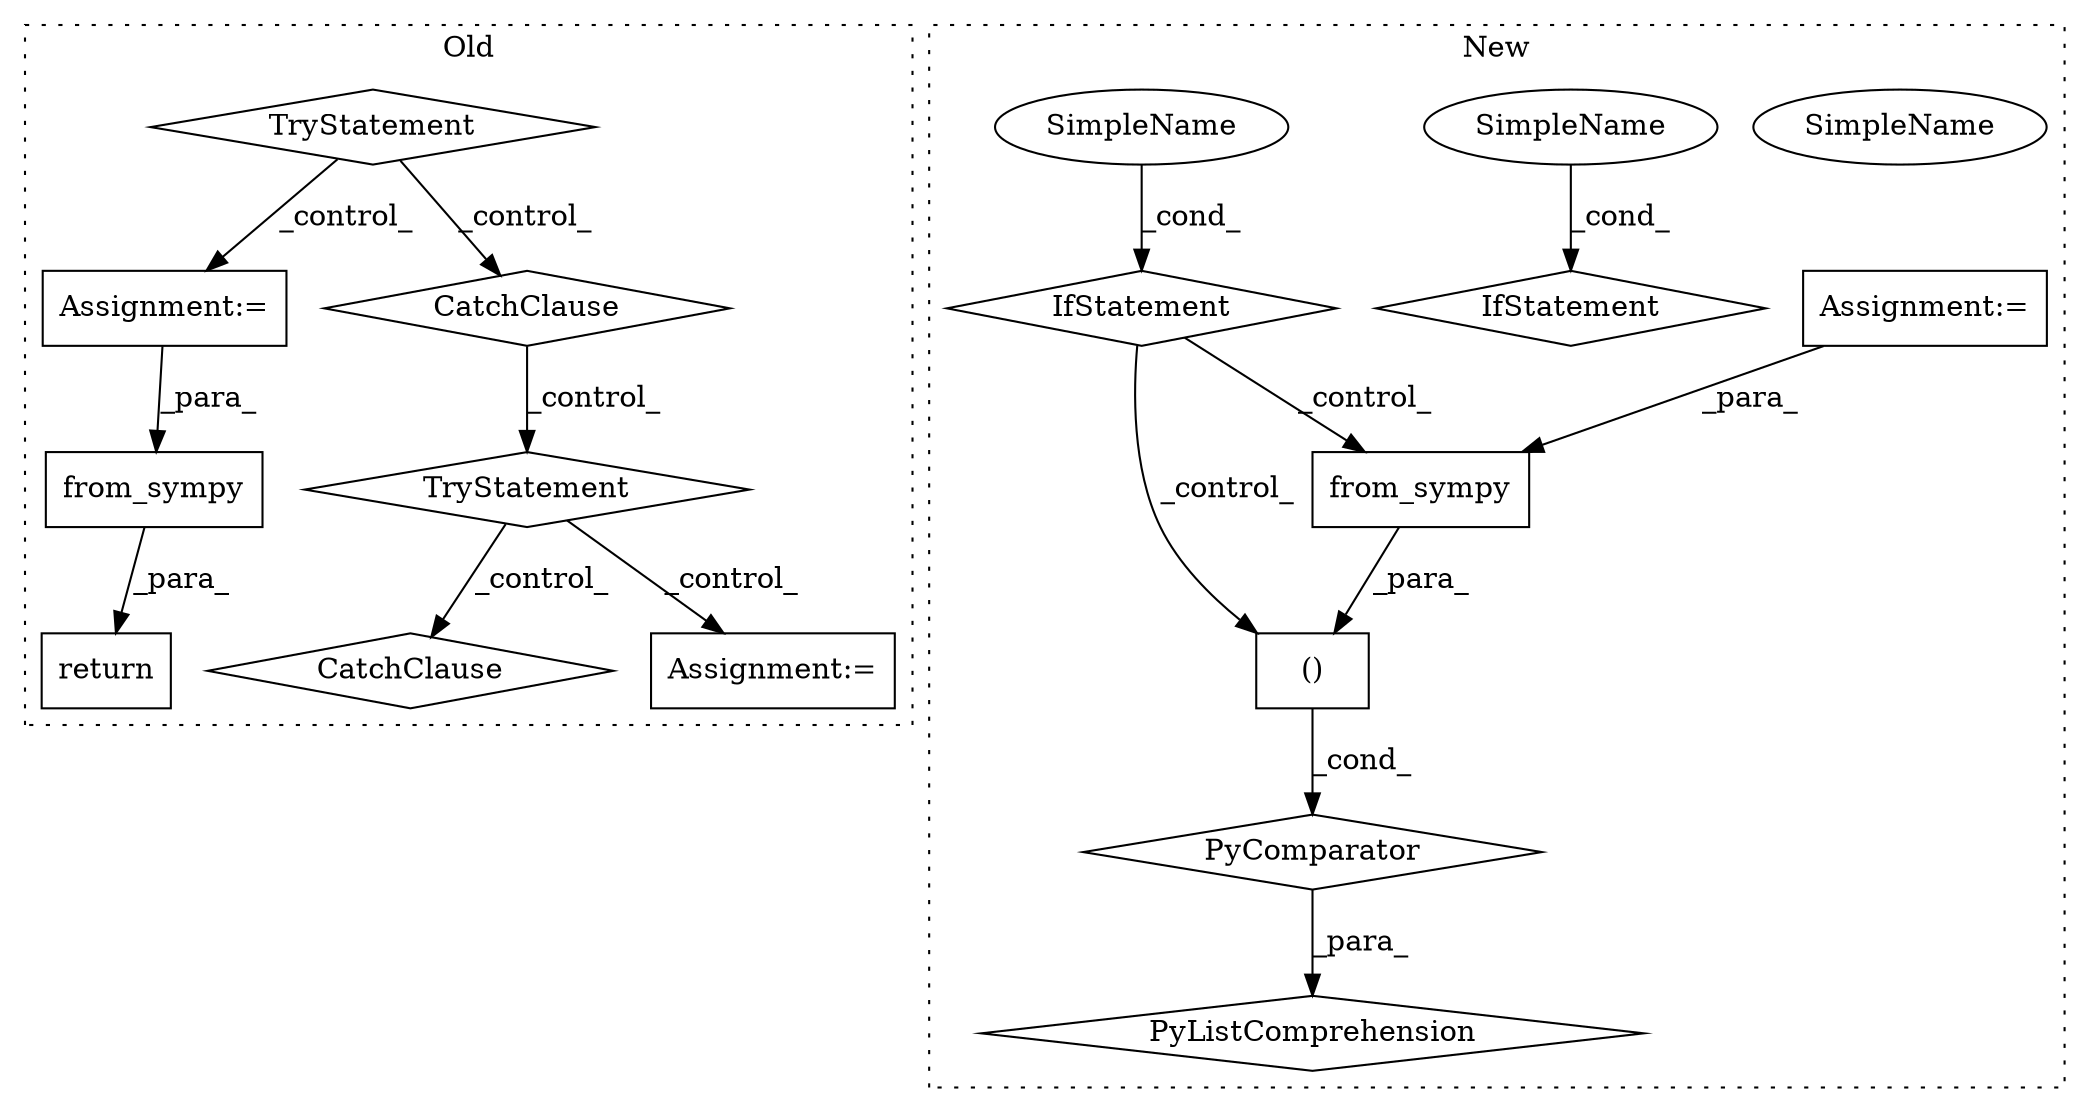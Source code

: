 digraph G {
subgraph cluster0 {
1 [label="from_sympy" a="32" s="15238,15449" l="22,-5" shape="box"];
8 [label="Assignment:=" a="7" s="14962" l="1" shape="box"];
9 [label="TryStatement" a="54" s="14939" l="4" shape="diamond"];
10 [label="CatchClause" a="12" s="15165,15199" l="13,2" shape="diamond"];
11 [label="TryStatement" a="54" s="15087" l="4" shape="diamond"];
12 [label="CatchClause" a="12" s="15045,15077" l="11,2" shape="diamond"];
15 [label="Assignment:=" a="7" s="15112" l="1" shape="box"];
16 [label="return" a="41" s="15231" l="7" shape="box"];
label = "Old";
style="dotted";
}
subgraph cluster1 {
2 [label="from_sympy" a="32" s="15540,15552" l="11,1" shape="box"];
3 [label="()" a="106" s="15540" l="27" shape="box"];
4 [label="SimpleName" a="42" s="15666" l="5" shape="ellipse"];
5 [label="PyListComprehension" a="109" s="15540" l="146" shape="diamond"];
6 [label="PyComparator" a="113" s="15644" l="27" shape="diamond"];
7 [label="IfStatement" a="25" s="15644" l="27" shape="diamond"];
13 [label="Assignment:=" a="7" s="15644" l="27" shape="box"];
14 [label="IfStatement" a="25" s="15460" l="24" shape="diamond"];
17 [label="SimpleName" a="42" s="15479" l="5" shape="ellipse"];
18 [label="SimpleName" a="42" s="15666" l="5" shape="ellipse"];
label = "New";
style="dotted";
}
1 -> 16 [label="_para_"];
2 -> 3 [label="_para_"];
3 -> 6 [label="_cond_"];
6 -> 5 [label="_para_"];
7 -> 2 [label="_control_"];
7 -> 3 [label="_control_"];
8 -> 1 [label="_para_"];
9 -> 8 [label="_control_"];
9 -> 12 [label="_control_"];
11 -> 10 [label="_control_"];
11 -> 15 [label="_control_"];
12 -> 11 [label="_control_"];
13 -> 2 [label="_para_"];
17 -> 14 [label="_cond_"];
18 -> 7 [label="_cond_"];
}